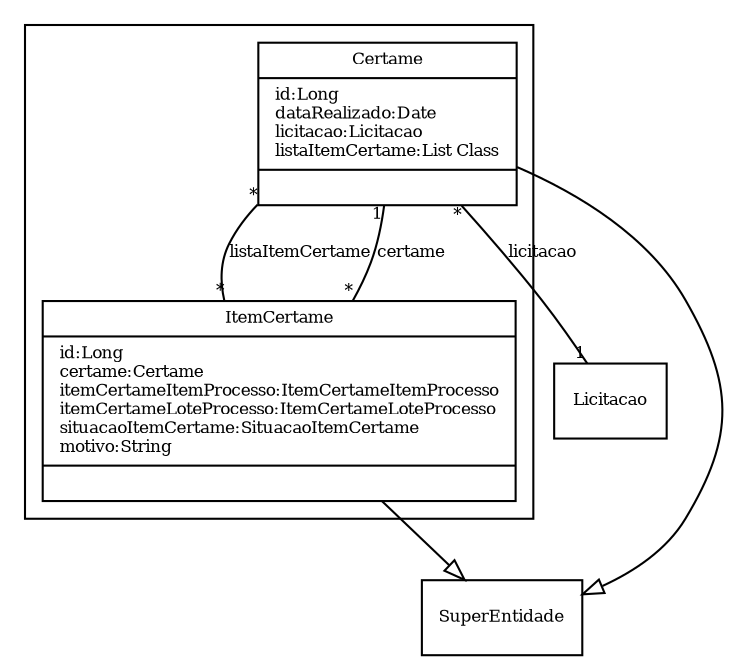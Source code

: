 digraph G{
fontname = "Times-Roman"
fontsize = 8

node [
        fontname = "Times-Roman"
        fontsize = 8
        shape = "record"
]

edge [
        fontname = "Times-Roman"
        fontsize = 8
]

subgraph clusterMAPA_COMPARATIVO
{
Certame [label = "{Certame|id:Long\ldataRealizado:Date\llicitacao:Licitacao\llistaItemCertame:List Class\l|\l}"]
ItemCertame [label = "{ItemCertame|id:Long\lcertame:Certame\litemCertameItemProcesso:ItemCertameItemProcesso\litemCertameLoteProcesso:ItemCertameLoteProcesso\lsituacaoItemCertame:SituacaoItemCertame\lmotivo:String\l|\l}"]
}
edge [arrowhead = "none" headlabel = "1" taillabel = "*"] Certame -> Licitacao [label = "licitacao"]
edge [arrowhead = "none" headlabel = "*" taillabel = "*"] Certame -> ItemCertame [label = "listaItemCertame"]
edge [ arrowhead = "empty" headlabel = "" taillabel = ""] Certame -> SuperEntidade
edge [arrowhead = "none" headlabel = "1" taillabel = "*"] ItemCertame -> Certame [label = "certame"]
edge [ arrowhead = "empty" headlabel = "" taillabel = ""] ItemCertame -> SuperEntidade
}
